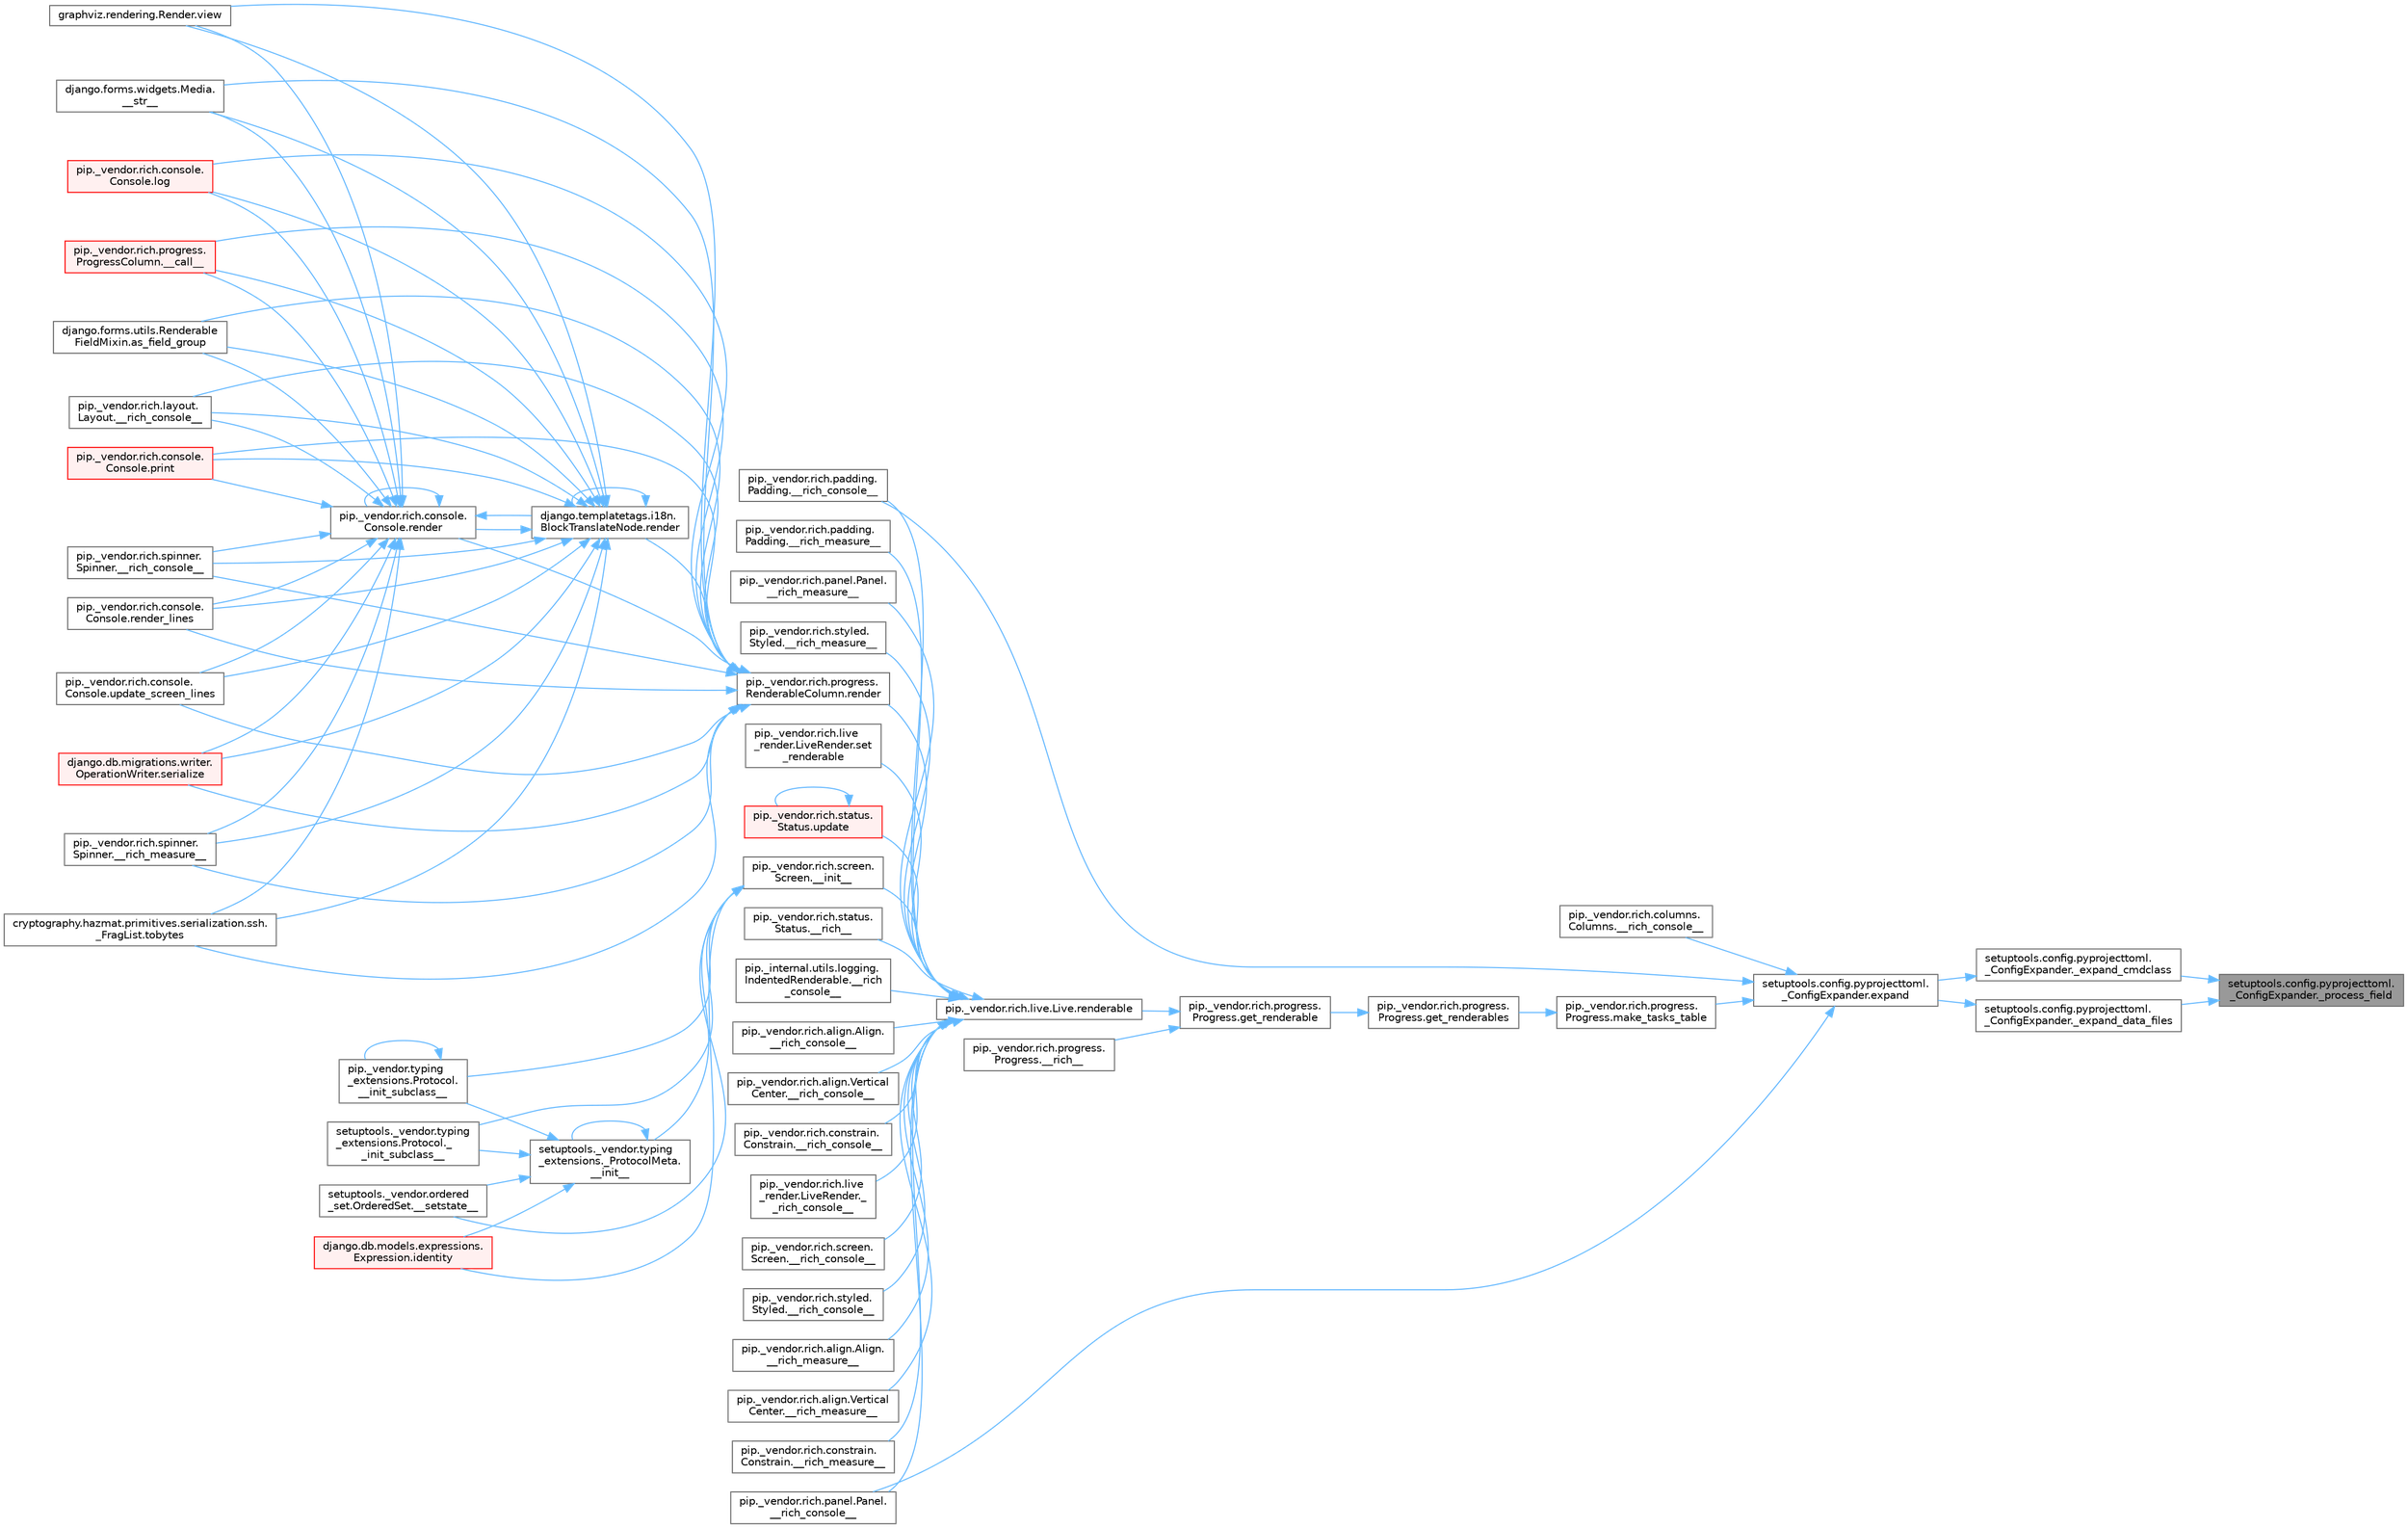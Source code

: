 digraph "setuptools.config.pyprojecttoml._ConfigExpander._process_field"
{
 // LATEX_PDF_SIZE
  bgcolor="transparent";
  edge [fontname=Helvetica,fontsize=10,labelfontname=Helvetica,labelfontsize=10];
  node [fontname=Helvetica,fontsize=10,shape=box,height=0.2,width=0.4];
  rankdir="RL";
  Node1 [id="Node000001",label="setuptools.config.pyprojecttoml.\l_ConfigExpander._process_field",height=0.2,width=0.4,color="gray40", fillcolor="grey60", style="filled", fontcolor="black",tooltip=" "];
  Node1 -> Node2 [id="edge1_Node000001_Node000002",dir="back",color="steelblue1",style="solid",tooltip=" "];
  Node2 [id="Node000002",label="setuptools.config.pyprojecttoml.\l_ConfigExpander._expand_cmdclass",height=0.2,width=0.4,color="grey40", fillcolor="white", style="filled",URL="$classsetuptools_1_1config_1_1pyprojecttoml_1_1___config_expander.html#a0141d8c316bab5efb593a9f7ba90a5f7",tooltip=" "];
  Node2 -> Node3 [id="edge2_Node000002_Node000003",dir="back",color="steelblue1",style="solid",tooltip=" "];
  Node3 [id="Node000003",label="setuptools.config.pyprojecttoml.\l_ConfigExpander.expand",height=0.2,width=0.4,color="grey40", fillcolor="white", style="filled",URL="$classsetuptools_1_1config_1_1pyprojecttoml_1_1___config_expander.html#a15ef5ddaca1336e1cdbfe6fa2d89ab46",tooltip=" "];
  Node3 -> Node4 [id="edge3_Node000003_Node000004",dir="back",color="steelblue1",style="solid",tooltip=" "];
  Node4 [id="Node000004",label="pip._vendor.rich.columns.\lColumns.__rich_console__",height=0.2,width=0.4,color="grey40", fillcolor="white", style="filled",URL="$classpip_1_1__vendor_1_1rich_1_1columns_1_1_columns.html#aaae297ec38827f15d1d15327be4e4a12",tooltip=" "];
  Node3 -> Node5 [id="edge4_Node000003_Node000005",dir="back",color="steelblue1",style="solid",tooltip=" "];
  Node5 [id="Node000005",label="pip._vendor.rich.padding.\lPadding.__rich_console__",height=0.2,width=0.4,color="grey40", fillcolor="white", style="filled",URL="$classpip_1_1__vendor_1_1rich_1_1padding_1_1_padding.html#a23e27b4fb591fa1a4b6a04c497729077",tooltip=" "];
  Node3 -> Node6 [id="edge5_Node000003_Node000006",dir="back",color="steelblue1",style="solid",tooltip=" "];
  Node6 [id="Node000006",label="pip._vendor.rich.panel.Panel.\l__rich_console__",height=0.2,width=0.4,color="grey40", fillcolor="white", style="filled",URL="$classpip_1_1__vendor_1_1rich_1_1panel_1_1_panel.html#a6c612abd2dc827e0625fba926d709fb6",tooltip=" "];
  Node3 -> Node7 [id="edge6_Node000003_Node000007",dir="back",color="steelblue1",style="solid",tooltip=" "];
  Node7 [id="Node000007",label="pip._vendor.rich.progress.\lProgress.make_tasks_table",height=0.2,width=0.4,color="grey40", fillcolor="white", style="filled",URL="$classpip_1_1__vendor_1_1rich_1_1progress_1_1_progress.html#a42f4570b586d6cc467773cc7303b830d",tooltip=" "];
  Node7 -> Node8 [id="edge7_Node000007_Node000008",dir="back",color="steelblue1",style="solid",tooltip=" "];
  Node8 [id="Node000008",label="pip._vendor.rich.progress.\lProgress.get_renderables",height=0.2,width=0.4,color="grey40", fillcolor="white", style="filled",URL="$classpip_1_1__vendor_1_1rich_1_1progress_1_1_progress.html#ae329cb9b10713e0971717cebcf2d234f",tooltip=" "];
  Node8 -> Node9 [id="edge8_Node000008_Node000009",dir="back",color="steelblue1",style="solid",tooltip=" "];
  Node9 [id="Node000009",label="pip._vendor.rich.progress.\lProgress.get_renderable",height=0.2,width=0.4,color="grey40", fillcolor="white", style="filled",URL="$classpip_1_1__vendor_1_1rich_1_1progress_1_1_progress.html#ab746045f5e787bfde4a7a7e815b17a14",tooltip=" "];
  Node9 -> Node10 [id="edge9_Node000009_Node000010",dir="back",color="steelblue1",style="solid",tooltip=" "];
  Node10 [id="Node000010",label="pip._vendor.rich.progress.\lProgress.__rich__",height=0.2,width=0.4,color="grey40", fillcolor="white", style="filled",URL="$classpip_1_1__vendor_1_1rich_1_1progress_1_1_progress.html#adfc2c3c96fc19f9857390a0ea107bd97",tooltip=" "];
  Node9 -> Node11 [id="edge10_Node000009_Node000011",dir="back",color="steelblue1",style="solid",tooltip=" "];
  Node11 [id="Node000011",label="pip._vendor.rich.live.Live.renderable",height=0.2,width=0.4,color="grey40", fillcolor="white", style="filled",URL="$classpip_1_1__vendor_1_1rich_1_1live_1_1_live.html#adbdec7c7c6ac9070814e96b505a173c1",tooltip=" "];
  Node11 -> Node12 [id="edge11_Node000011_Node000012",dir="back",color="steelblue1",style="solid",tooltip=" "];
  Node12 [id="Node000012",label="pip._vendor.rich.screen.\lScreen.__init__",height=0.2,width=0.4,color="grey40", fillcolor="white", style="filled",URL="$classpip_1_1__vendor_1_1rich_1_1screen_1_1_screen.html#a22f6d80765fbc681aed44b087ec45446",tooltip=" "];
  Node12 -> Node13 [id="edge12_Node000012_Node000013",dir="back",color="steelblue1",style="solid",tooltip=" "];
  Node13 [id="Node000013",label="setuptools._vendor.typing\l_extensions._ProtocolMeta.\l__init__",height=0.2,width=0.4,color="grey40", fillcolor="white", style="filled",URL="$classsetuptools_1_1__vendor_1_1typing__extensions_1_1___protocol_meta.html#a7bbaff8ac6d19534b46bca363ee0b43a",tooltip=" "];
  Node13 -> Node13 [id="edge13_Node000013_Node000013",dir="back",color="steelblue1",style="solid",tooltip=" "];
  Node13 -> Node14 [id="edge14_Node000013_Node000014",dir="back",color="steelblue1",style="solid",tooltip=" "];
  Node14 [id="Node000014",label="pip._vendor.typing\l_extensions.Protocol.\l__init_subclass__",height=0.2,width=0.4,color="grey40", fillcolor="white", style="filled",URL="$classpip_1_1__vendor_1_1typing__extensions_1_1_protocol.html#a2916efc86cebb8aba6deb7fd30b33988",tooltip=" "];
  Node14 -> Node14 [id="edge15_Node000014_Node000014",dir="back",color="steelblue1",style="solid",tooltip=" "];
  Node13 -> Node15 [id="edge16_Node000013_Node000015",dir="back",color="steelblue1",style="solid",tooltip=" "];
  Node15 [id="Node000015",label="setuptools._vendor.typing\l_extensions.Protocol._\l_init_subclass__",height=0.2,width=0.4,color="grey40", fillcolor="white", style="filled",URL="$classsetuptools_1_1__vendor_1_1typing__extensions_1_1_protocol.html#ac6cbebc092a4724ab3704c5334059874",tooltip=" "];
  Node13 -> Node16 [id="edge17_Node000013_Node000016",dir="back",color="steelblue1",style="solid",tooltip=" "];
  Node16 [id="Node000016",label="setuptools._vendor.ordered\l_set.OrderedSet.__setstate__",height=0.2,width=0.4,color="grey40", fillcolor="white", style="filled",URL="$classsetuptools_1_1__vendor_1_1ordered__set_1_1_ordered_set.html#aa7f7de9d987829525d06db565fe1b4a1",tooltip=" "];
  Node13 -> Node17 [id="edge18_Node000013_Node000017",dir="back",color="steelblue1",style="solid",tooltip=" "];
  Node17 [id="Node000017",label="django.db.models.expressions.\lExpression.identity",height=0.2,width=0.4,color="red", fillcolor="#FFF0F0", style="filled",URL="$classdjango_1_1db_1_1models_1_1expressions_1_1_expression.html#a10048810b5eb8641acf3bc150731b925",tooltip=" "];
  Node12 -> Node14 [id="edge19_Node000012_Node000014",dir="back",color="steelblue1",style="solid",tooltip=" "];
  Node12 -> Node15 [id="edge20_Node000012_Node000015",dir="back",color="steelblue1",style="solid",tooltip=" "];
  Node12 -> Node16 [id="edge21_Node000012_Node000016",dir="back",color="steelblue1",style="solid",tooltip=" "];
  Node12 -> Node17 [id="edge22_Node000012_Node000017",dir="back",color="steelblue1",style="solid",tooltip=" "];
  Node11 -> Node44 [id="edge23_Node000011_Node000044",dir="back",color="steelblue1",style="solid",tooltip=" "];
  Node44 [id="Node000044",label="pip._vendor.rich.status.\lStatus.__rich__",height=0.2,width=0.4,color="grey40", fillcolor="white", style="filled",URL="$classpip_1_1__vendor_1_1rich_1_1status_1_1_status.html#ad0400b8f53bb4765ac88deb00d4b067e",tooltip=" "];
  Node11 -> Node45 [id="edge24_Node000011_Node000045",dir="back",color="steelblue1",style="solid",tooltip=" "];
  Node45 [id="Node000045",label="pip._internal.utils.logging.\lIndentedRenderable.__rich\l_console__",height=0.2,width=0.4,color="grey40", fillcolor="white", style="filled",URL="$classpip_1_1__internal_1_1utils_1_1logging_1_1_indented_renderable.html#ac062d96315bc4c32d75237b9acfa91c7",tooltip=" "];
  Node11 -> Node46 [id="edge25_Node000011_Node000046",dir="back",color="steelblue1",style="solid",tooltip=" "];
  Node46 [id="Node000046",label="pip._vendor.rich.align.Align.\l__rich_console__",height=0.2,width=0.4,color="grey40", fillcolor="white", style="filled",URL="$classpip_1_1__vendor_1_1rich_1_1align_1_1_align.html#afd4f8994e1355e2c22c2aa1145f0d400",tooltip=" "];
  Node11 -> Node47 [id="edge26_Node000011_Node000047",dir="back",color="steelblue1",style="solid",tooltip=" "];
  Node47 [id="Node000047",label="pip._vendor.rich.align.Vertical\lCenter.__rich_console__",height=0.2,width=0.4,color="grey40", fillcolor="white", style="filled",URL="$classpip_1_1__vendor_1_1rich_1_1align_1_1_vertical_center.html#a001f705e33eb498f4d9c13249aa09cd8",tooltip=" "];
  Node11 -> Node48 [id="edge27_Node000011_Node000048",dir="back",color="steelblue1",style="solid",tooltip=" "];
  Node48 [id="Node000048",label="pip._vendor.rich.constrain.\lConstrain.__rich_console__",height=0.2,width=0.4,color="grey40", fillcolor="white", style="filled",URL="$classpip_1_1__vendor_1_1rich_1_1constrain_1_1_constrain.html#ae3ecbe4f7b8575b5b65f308633f3d84a",tooltip=" "];
  Node11 -> Node49 [id="edge28_Node000011_Node000049",dir="back",color="steelblue1",style="solid",tooltip=" "];
  Node49 [id="Node000049",label="pip._vendor.rich.live\l_render.LiveRender._\l_rich_console__",height=0.2,width=0.4,color="grey40", fillcolor="white", style="filled",URL="$classpip_1_1__vendor_1_1rich_1_1live__render_1_1_live_render.html#ad912ba8e93bac99aa63c5291cf34b87b",tooltip=" "];
  Node11 -> Node5 [id="edge29_Node000011_Node000005",dir="back",color="steelblue1",style="solid",tooltip=" "];
  Node11 -> Node6 [id="edge30_Node000011_Node000006",dir="back",color="steelblue1",style="solid",tooltip=" "];
  Node11 -> Node50 [id="edge31_Node000011_Node000050",dir="back",color="steelblue1",style="solid",tooltip=" "];
  Node50 [id="Node000050",label="pip._vendor.rich.screen.\lScreen.__rich_console__",height=0.2,width=0.4,color="grey40", fillcolor="white", style="filled",URL="$classpip_1_1__vendor_1_1rich_1_1screen_1_1_screen.html#a5da09dde31d7cd9ba21f9800a67f5c04",tooltip=" "];
  Node11 -> Node51 [id="edge32_Node000011_Node000051",dir="back",color="steelblue1",style="solid",tooltip=" "];
  Node51 [id="Node000051",label="pip._vendor.rich.styled.\lStyled.__rich_console__",height=0.2,width=0.4,color="grey40", fillcolor="white", style="filled",URL="$classpip_1_1__vendor_1_1rich_1_1styled_1_1_styled.html#ad2b41aa2911394ea81c2ea590ae7d588",tooltip=" "];
  Node11 -> Node52 [id="edge33_Node000011_Node000052",dir="back",color="steelblue1",style="solid",tooltip=" "];
  Node52 [id="Node000052",label="pip._vendor.rich.align.Align.\l__rich_measure__",height=0.2,width=0.4,color="grey40", fillcolor="white", style="filled",URL="$classpip_1_1__vendor_1_1rich_1_1align_1_1_align.html#af7852bebb526ddcc7effed71efb242cf",tooltip=" "];
  Node11 -> Node53 [id="edge34_Node000011_Node000053",dir="back",color="steelblue1",style="solid",tooltip=" "];
  Node53 [id="Node000053",label="pip._vendor.rich.align.Vertical\lCenter.__rich_measure__",height=0.2,width=0.4,color="grey40", fillcolor="white", style="filled",URL="$classpip_1_1__vendor_1_1rich_1_1align_1_1_vertical_center.html#a7a692ada7be63914dd9c93489268dccf",tooltip=" "];
  Node11 -> Node54 [id="edge35_Node000011_Node000054",dir="back",color="steelblue1",style="solid",tooltip=" "];
  Node54 [id="Node000054",label="pip._vendor.rich.constrain.\lConstrain.__rich_measure__",height=0.2,width=0.4,color="grey40", fillcolor="white", style="filled",URL="$classpip_1_1__vendor_1_1rich_1_1constrain_1_1_constrain.html#afd77ff426e7fb8650f8179677c8be99d",tooltip=" "];
  Node11 -> Node55 [id="edge36_Node000011_Node000055",dir="back",color="steelblue1",style="solid",tooltip=" "];
  Node55 [id="Node000055",label="pip._vendor.rich.padding.\lPadding.__rich_measure__",height=0.2,width=0.4,color="grey40", fillcolor="white", style="filled",URL="$classpip_1_1__vendor_1_1rich_1_1padding_1_1_padding.html#a54c9564b765b9835d72f4390b0753b1d",tooltip=" "];
  Node11 -> Node56 [id="edge37_Node000011_Node000056",dir="back",color="steelblue1",style="solid",tooltip=" "];
  Node56 [id="Node000056",label="pip._vendor.rich.panel.Panel.\l__rich_measure__",height=0.2,width=0.4,color="grey40", fillcolor="white", style="filled",URL="$classpip_1_1__vendor_1_1rich_1_1panel_1_1_panel.html#afe0c3ee9c576add635acabbcabd69263",tooltip=" "];
  Node11 -> Node57 [id="edge38_Node000011_Node000057",dir="back",color="steelblue1",style="solid",tooltip=" "];
  Node57 [id="Node000057",label="pip._vendor.rich.styled.\lStyled.__rich_measure__",height=0.2,width=0.4,color="grey40", fillcolor="white", style="filled",URL="$classpip_1_1__vendor_1_1rich_1_1styled_1_1_styled.html#acc2c5f9df88cf6b573238c8deab40ef1",tooltip=" "];
  Node11 -> Node58 [id="edge39_Node000011_Node000058",dir="back",color="steelblue1",style="solid",tooltip=" "];
  Node58 [id="Node000058",label="pip._vendor.rich.progress.\lRenderableColumn.render",height=0.2,width=0.4,color="grey40", fillcolor="white", style="filled",URL="$classpip_1_1__vendor_1_1rich_1_1progress_1_1_renderable_column.html#ab9778a61564a147ed0134e7b045a3858",tooltip=" "];
  Node58 -> Node59 [id="edge40_Node000058_Node000059",dir="back",color="steelblue1",style="solid",tooltip=" "];
  Node59 [id="Node000059",label="pip._vendor.rich.progress.\lProgressColumn.__call__",height=0.2,width=0.4,color="red", fillcolor="#FFF0F0", style="filled",URL="$classpip_1_1__vendor_1_1rich_1_1progress_1_1_progress_column.html#ae0c399be74222f949edb0fa5324cf6ea",tooltip=" "];
  Node58 -> Node62 [id="edge41_Node000058_Node000062",dir="back",color="steelblue1",style="solid",tooltip=" "];
  Node62 [id="Node000062",label="pip._vendor.rich.layout.\lLayout.__rich_console__",height=0.2,width=0.4,color="grey40", fillcolor="white", style="filled",URL="$classpip_1_1__vendor_1_1rich_1_1layout_1_1_layout.html#ac39cb3d17d2b0324ee1b0dada41a3ebd",tooltip=" "];
  Node58 -> Node63 [id="edge42_Node000058_Node000063",dir="back",color="steelblue1",style="solid",tooltip=" "];
  Node63 [id="Node000063",label="pip._vendor.rich.spinner.\lSpinner.__rich_console__",height=0.2,width=0.4,color="grey40", fillcolor="white", style="filled",URL="$classpip_1_1__vendor_1_1rich_1_1spinner_1_1_spinner.html#a6883d8dced19ac48d4dfc74f776357fd",tooltip=" "];
  Node58 -> Node64 [id="edge43_Node000058_Node000064",dir="back",color="steelblue1",style="solid",tooltip=" "];
  Node64 [id="Node000064",label="pip._vendor.rich.spinner.\lSpinner.__rich_measure__",height=0.2,width=0.4,color="grey40", fillcolor="white", style="filled",URL="$classpip_1_1__vendor_1_1rich_1_1spinner_1_1_spinner.html#a89745682c823c44a31bae8e8d07869f5",tooltip=" "];
  Node58 -> Node65 [id="edge44_Node000058_Node000065",dir="back",color="steelblue1",style="solid",tooltip=" "];
  Node65 [id="Node000065",label="django.forms.widgets.Media.\l__str__",height=0.2,width=0.4,color="grey40", fillcolor="white", style="filled",URL="$classdjango_1_1forms_1_1widgets_1_1_media.html#ae1651710548a7d9f14f036d035012d21",tooltip=" "];
  Node58 -> Node66 [id="edge45_Node000058_Node000066",dir="back",color="steelblue1",style="solid",tooltip=" "];
  Node66 [id="Node000066",label="django.forms.utils.Renderable\lFieldMixin.as_field_group",height=0.2,width=0.4,color="grey40", fillcolor="white", style="filled",URL="$classdjango_1_1forms_1_1utils_1_1_renderable_field_mixin.html#a1e9a1b4f790ea694431554267fd5d74c",tooltip=" "];
  Node58 -> Node67 [id="edge46_Node000058_Node000067",dir="back",color="steelblue1",style="solid",tooltip=" "];
  Node67 [id="Node000067",label="pip._vendor.rich.console.\lConsole.log",height=0.2,width=0.4,color="red", fillcolor="#FFF0F0", style="filled",URL="$classpip_1_1__vendor_1_1rich_1_1console_1_1_console.html#af9c77e39f9413fc2b134c60cfa23b0f1",tooltip=" "];
  Node58 -> Node455 [id="edge47_Node000058_Node000455",dir="back",color="steelblue1",style="solid",tooltip=" "];
  Node455 [id="Node000455",label="pip._vendor.rich.console.\lConsole.print",height=0.2,width=0.4,color="red", fillcolor="#FFF0F0", style="filled",URL="$classpip_1_1__vendor_1_1rich_1_1console_1_1_console.html#af954370cdbb49236b597f2c11064549d",tooltip=" "];
  Node58 -> Node537 [id="edge48_Node000058_Node000537",dir="back",color="steelblue1",style="solid",tooltip=" "];
  Node537 [id="Node000537",label="django.templatetags.i18n.\lBlockTranslateNode.render",height=0.2,width=0.4,color="grey40", fillcolor="white", style="filled",URL="$classdjango_1_1templatetags_1_1i18n_1_1_block_translate_node.html#aaf05bebfd02c1c4b676387ada0357832",tooltip=" "];
  Node537 -> Node59 [id="edge49_Node000537_Node000059",dir="back",color="steelblue1",style="solid",tooltip=" "];
  Node537 -> Node62 [id="edge50_Node000537_Node000062",dir="back",color="steelblue1",style="solid",tooltip=" "];
  Node537 -> Node63 [id="edge51_Node000537_Node000063",dir="back",color="steelblue1",style="solid",tooltip=" "];
  Node537 -> Node64 [id="edge52_Node000537_Node000064",dir="back",color="steelblue1",style="solid",tooltip=" "];
  Node537 -> Node65 [id="edge53_Node000537_Node000065",dir="back",color="steelblue1",style="solid",tooltip=" "];
  Node537 -> Node66 [id="edge54_Node000537_Node000066",dir="back",color="steelblue1",style="solid",tooltip=" "];
  Node537 -> Node67 [id="edge55_Node000537_Node000067",dir="back",color="steelblue1",style="solid",tooltip=" "];
  Node537 -> Node455 [id="edge56_Node000537_Node000455",dir="back",color="steelblue1",style="solid",tooltip=" "];
  Node537 -> Node537 [id="edge57_Node000537_Node000537",dir="back",color="steelblue1",style="solid",tooltip=" "];
  Node537 -> Node538 [id="edge58_Node000537_Node000538",dir="back",color="steelblue1",style="solid",tooltip=" "];
  Node538 [id="Node000538",label="pip._vendor.rich.console.\lConsole.render",height=0.2,width=0.4,color="grey40", fillcolor="white", style="filled",URL="$classpip_1_1__vendor_1_1rich_1_1console_1_1_console.html#a9551b8254c573105adde80622393a938",tooltip=" "];
  Node538 -> Node59 [id="edge59_Node000538_Node000059",dir="back",color="steelblue1",style="solid",tooltip=" "];
  Node538 -> Node62 [id="edge60_Node000538_Node000062",dir="back",color="steelblue1",style="solid",tooltip=" "];
  Node538 -> Node63 [id="edge61_Node000538_Node000063",dir="back",color="steelblue1",style="solid",tooltip=" "];
  Node538 -> Node64 [id="edge62_Node000538_Node000064",dir="back",color="steelblue1",style="solid",tooltip=" "];
  Node538 -> Node65 [id="edge63_Node000538_Node000065",dir="back",color="steelblue1",style="solid",tooltip=" "];
  Node538 -> Node66 [id="edge64_Node000538_Node000066",dir="back",color="steelblue1",style="solid",tooltip=" "];
  Node538 -> Node67 [id="edge65_Node000538_Node000067",dir="back",color="steelblue1",style="solid",tooltip=" "];
  Node538 -> Node455 [id="edge66_Node000538_Node000455",dir="back",color="steelblue1",style="solid",tooltip=" "];
  Node538 -> Node537 [id="edge67_Node000538_Node000537",dir="back",color="steelblue1",style="solid",tooltip=" "];
  Node538 -> Node538 [id="edge68_Node000538_Node000538",dir="back",color="steelblue1",style="solid",tooltip=" "];
  Node538 -> Node539 [id="edge69_Node000538_Node000539",dir="back",color="steelblue1",style="solid",tooltip=" "];
  Node539 [id="Node000539",label="pip._vendor.rich.console.\lConsole.render_lines",height=0.2,width=0.4,color="grey40", fillcolor="white", style="filled",URL="$classpip_1_1__vendor_1_1rich_1_1console_1_1_console.html#a5818808a49db20c5bee6986425f96f14",tooltip=" "];
  Node538 -> Node540 [id="edge70_Node000538_Node000540",dir="back",color="steelblue1",style="solid",tooltip=" "];
  Node540 [id="Node000540",label="django.db.migrations.writer.\lOperationWriter.serialize",height=0.2,width=0.4,color="red", fillcolor="#FFF0F0", style="filled",URL="$classdjango_1_1db_1_1migrations_1_1writer_1_1_operation_writer.html#a866e8d13e1c54a35d74e9a6b0383b2f8",tooltip=" "];
  Node538 -> Node612 [id="edge71_Node000538_Node000612",dir="back",color="steelblue1",style="solid",tooltip=" "];
  Node612 [id="Node000612",label="cryptography.hazmat.primitives.serialization.ssh.\l_FragList.tobytes",height=0.2,width=0.4,color="grey40", fillcolor="white", style="filled",URL="$classcryptography_1_1hazmat_1_1primitives_1_1serialization_1_1ssh_1_1___frag_list.html#a195dd4e7c741624829a13af53fa3de38",tooltip=" "];
  Node538 -> Node613 [id="edge72_Node000538_Node000613",dir="back",color="steelblue1",style="solid",tooltip=" "];
  Node613 [id="Node000613",label="pip._vendor.rich.console.\lConsole.update_screen_lines",height=0.2,width=0.4,color="grey40", fillcolor="white", style="filled",URL="$classpip_1_1__vendor_1_1rich_1_1console_1_1_console.html#a21cfe5af86ec7533f23d45fe2969817e",tooltip=" "];
  Node538 -> Node614 [id="edge73_Node000538_Node000614",dir="back",color="steelblue1",style="solid",tooltip=" "];
  Node614 [id="Node000614",label="graphviz.rendering.Render.view",height=0.2,width=0.4,color="grey40", fillcolor="white", style="filled",URL="$classgraphviz_1_1rendering_1_1_render.html#a53169c422996b9a7e92b5580c13914e2",tooltip=" "];
  Node537 -> Node539 [id="edge74_Node000537_Node000539",dir="back",color="steelblue1",style="solid",tooltip=" "];
  Node537 -> Node540 [id="edge75_Node000537_Node000540",dir="back",color="steelblue1",style="solid",tooltip=" "];
  Node537 -> Node612 [id="edge76_Node000537_Node000612",dir="back",color="steelblue1",style="solid",tooltip=" "];
  Node537 -> Node613 [id="edge77_Node000537_Node000613",dir="back",color="steelblue1",style="solid",tooltip=" "];
  Node537 -> Node614 [id="edge78_Node000537_Node000614",dir="back",color="steelblue1",style="solid",tooltip=" "];
  Node58 -> Node538 [id="edge79_Node000058_Node000538",dir="back",color="steelblue1",style="solid",tooltip=" "];
  Node58 -> Node539 [id="edge80_Node000058_Node000539",dir="back",color="steelblue1",style="solid",tooltip=" "];
  Node58 -> Node540 [id="edge81_Node000058_Node000540",dir="back",color="steelblue1",style="solid",tooltip=" "];
  Node58 -> Node612 [id="edge82_Node000058_Node000612",dir="back",color="steelblue1",style="solid",tooltip=" "];
  Node58 -> Node613 [id="edge83_Node000058_Node000613",dir="back",color="steelblue1",style="solid",tooltip=" "];
  Node58 -> Node614 [id="edge84_Node000058_Node000614",dir="back",color="steelblue1",style="solid",tooltip=" "];
  Node11 -> Node3179 [id="edge85_Node000011_Node003179",dir="back",color="steelblue1",style="solid",tooltip=" "];
  Node3179 [id="Node003179",label="pip._vendor.rich.live\l_render.LiveRender.set\l_renderable",height=0.2,width=0.4,color="grey40", fillcolor="white", style="filled",URL="$classpip_1_1__vendor_1_1rich_1_1live__render_1_1_live_render.html#a3e10f6ca40eb275b181a0c2e61855e9d",tooltip=" "];
  Node11 -> Node3180 [id="edge86_Node000011_Node003180",dir="back",color="steelblue1",style="solid",tooltip=" "];
  Node3180 [id="Node003180",label="pip._vendor.rich.status.\lStatus.update",height=0.2,width=0.4,color="red", fillcolor="#FFF0F0", style="filled",URL="$classpip_1_1__vendor_1_1rich_1_1status_1_1_status.html#a247833e956938350361ef6419697f7f3",tooltip=" "];
  Node3180 -> Node3180 [id="edge87_Node003180_Node003180",dir="back",color="steelblue1",style="solid",tooltip=" "];
  Node1 -> Node3181 [id="edge88_Node000001_Node003181",dir="back",color="steelblue1",style="solid",tooltip=" "];
  Node3181 [id="Node003181",label="setuptools.config.pyprojecttoml.\l_ConfigExpander._expand_data_files",height=0.2,width=0.4,color="grey40", fillcolor="white", style="filled",URL="$classsetuptools_1_1config_1_1pyprojecttoml_1_1___config_expander.html#abc477aed079681164d86180aaed7d878",tooltip=" "];
  Node3181 -> Node3 [id="edge89_Node003181_Node000003",dir="back",color="steelblue1",style="solid",tooltip=" "];
}
